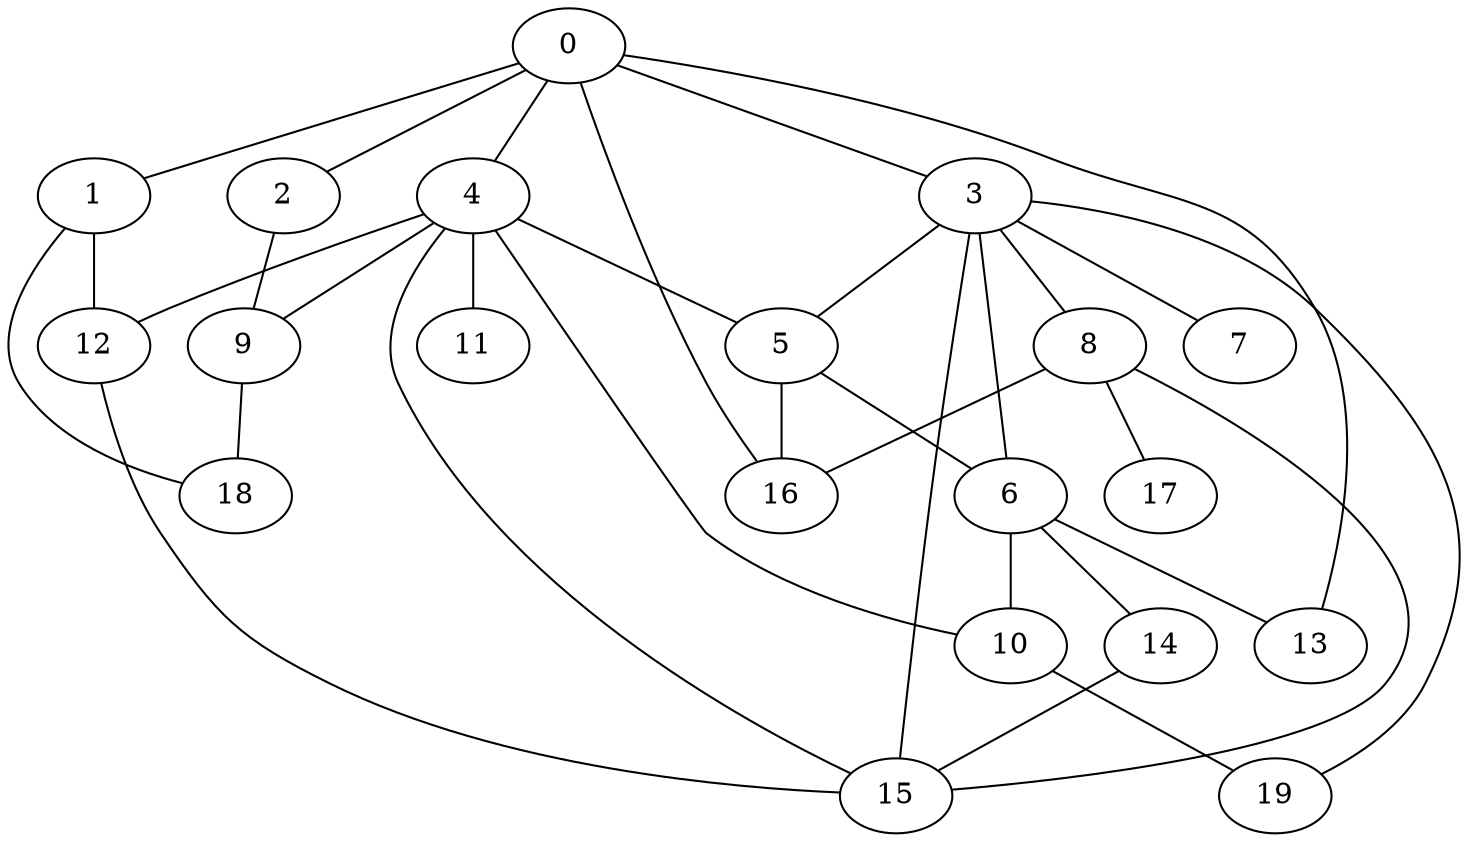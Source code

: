 graph graphname {0--1
0--2
0--3
0--4
0--13
0--16
1--12
1--18
2--9
3--5
3--6
3--7
3--8
3--15
3--19
4--5
4--9
4--10
4--11
4--12
4--15
5--6
5--16
6--10
6--13
6--14
8--15
8--16
8--17
9--18
10--19
12--15
14--15
}